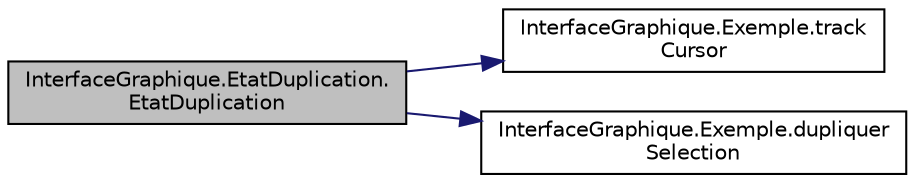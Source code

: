 digraph "InterfaceGraphique.EtatDuplication.EtatDuplication"
{
  edge [fontname="Helvetica",fontsize="10",labelfontname="Helvetica",labelfontsize="10"];
  node [fontname="Helvetica",fontsize="10",shape=record];
  rankdir="LR";
  Node1 [label="InterfaceGraphique.EtatDuplication.\lEtatDuplication",height=0.2,width=0.4,color="black", fillcolor="grey75", style="filled", fontcolor="black"];
  Node1 -> Node2 [color="midnightblue",fontsize="10",style="solid",fontname="Helvetica"];
  Node2 [label="InterfaceGraphique.Exemple.track\lCursor",height=0.2,width=0.4,color="black", fillcolor="white", style="filled",URL="$d9/d14/class_interface_graphique_1_1_exemple.html#aebe226187f0926a46d8e6924f27660bf",tooltip="Active ou désactive le tracking de la souris. "];
  Node1 -> Node3 [color="midnightblue",fontsize="10",style="solid",fontname="Helvetica"];
  Node3 [label="InterfaceGraphique.Exemple.dupliquer\lSelection",height=0.2,width=0.4,color="black", fillcolor="white", style="filled",URL="$d9/d14/class_interface_graphique_1_1_exemple.html#a17c26467fc3a8efc061743db1b39c04c",tooltip="Duplication des objets sélectionnés. "];
}

